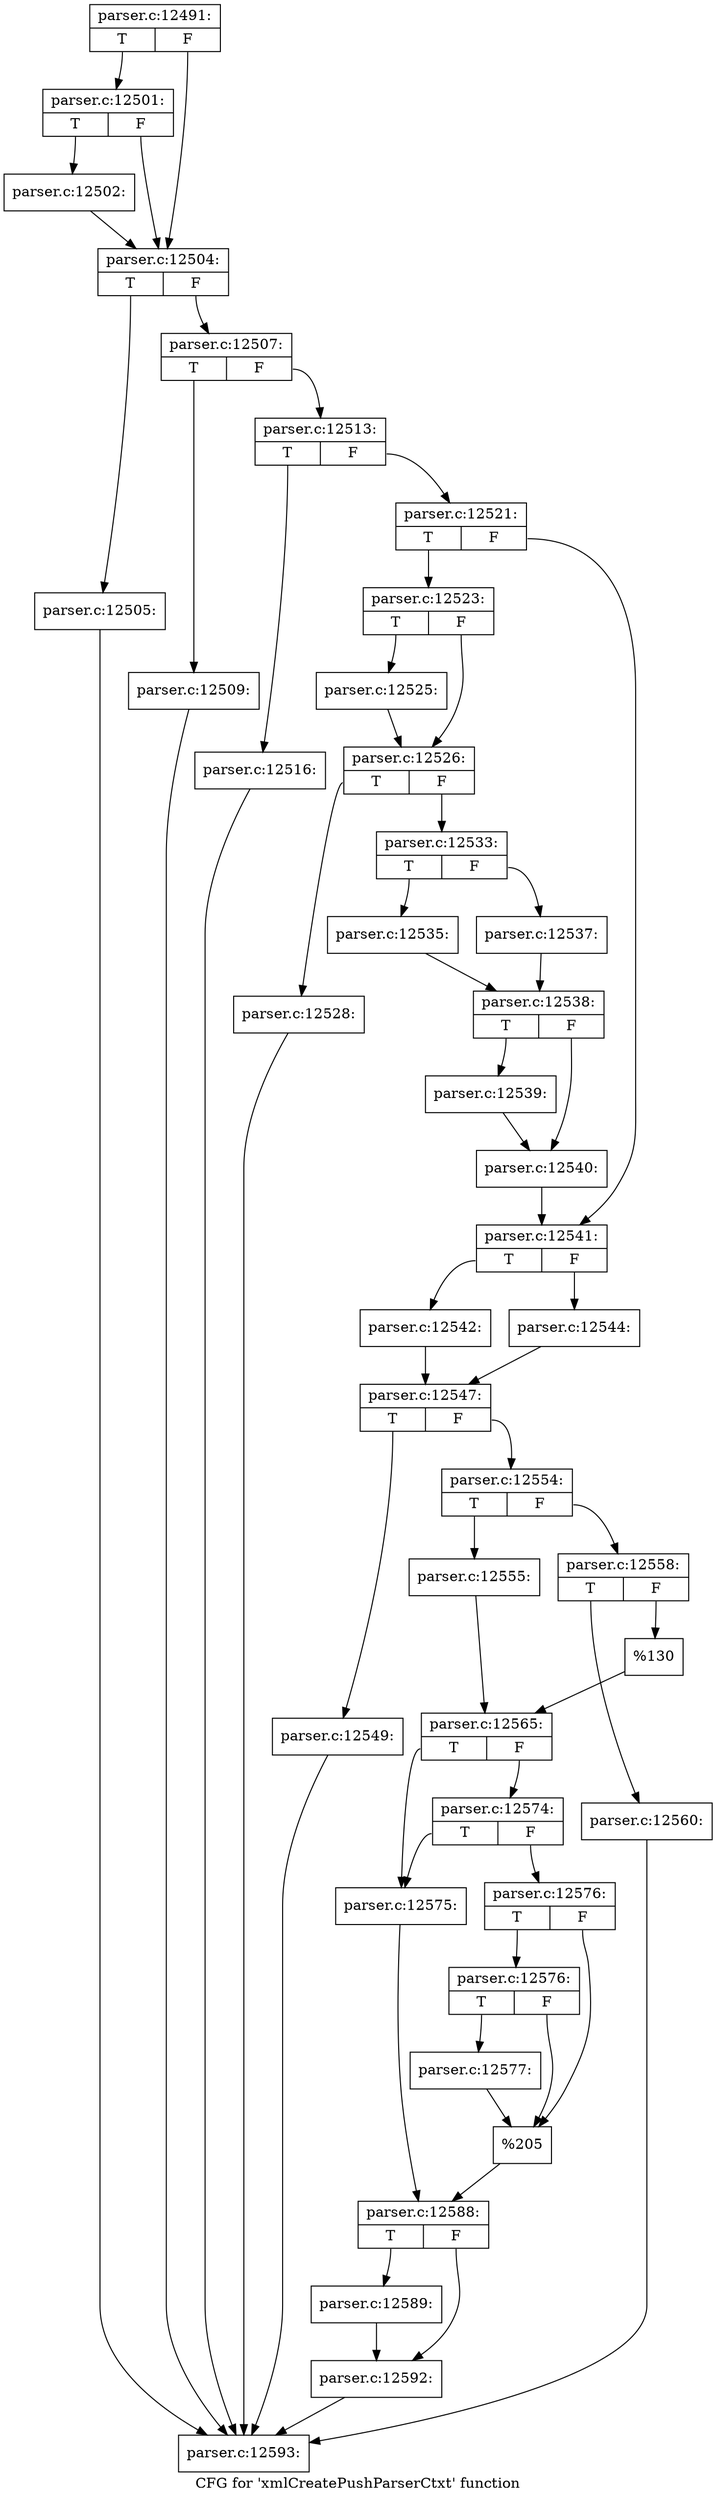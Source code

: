digraph "CFG for 'xmlCreatePushParserCtxt' function" {
	label="CFG for 'xmlCreatePushParserCtxt' function";

	Node0x4903990 [shape=record,label="{parser.c:12491:|{<s0>T|<s1>F}}"];
	Node0x4903990:s0 -> Node0x4906d40;
	Node0x4903990:s1 -> Node0x4906cf0;
	Node0x4906d40 [shape=record,label="{parser.c:12501:|{<s0>T|<s1>F}}"];
	Node0x4906d40:s0 -> Node0x4906ca0;
	Node0x4906d40:s1 -> Node0x4906cf0;
	Node0x4906ca0 [shape=record,label="{parser.c:12502:}"];
	Node0x4906ca0 -> Node0x4906cf0;
	Node0x4906cf0 [shape=record,label="{parser.c:12504:|{<s0>T|<s1>F}}"];
	Node0x4906cf0:s0 -> Node0x4907ea0;
	Node0x4906cf0:s1 -> Node0x4908230;
	Node0x4907ea0 [shape=record,label="{parser.c:12505:}"];
	Node0x4907ea0 -> Node0x48e1c30;
	Node0x4908230 [shape=record,label="{parser.c:12507:|{<s0>T|<s1>F}}"];
	Node0x4908230:s0 -> Node0x49096f0;
	Node0x4908230:s1 -> Node0x4907830;
	Node0x49096f0 [shape=record,label="{parser.c:12509:}"];
	Node0x49096f0 -> Node0x48e1c30;
	Node0x4907830 [shape=record,label="{parser.c:12513:|{<s0>T|<s1>F}}"];
	Node0x4907830:s0 -> Node0x490a020;
	Node0x4907830:s1 -> Node0x490ac20;
	Node0x490a020 [shape=record,label="{parser.c:12516:}"];
	Node0x490a020 -> Node0x48e1c30;
	Node0x490ac20 [shape=record,label="{parser.c:12521:|{<s0>T|<s1>F}}"];
	Node0x490ac20:s0 -> Node0x490b670;
	Node0x490ac20:s1 -> Node0x490b980;
	Node0x490b670 [shape=record,label="{parser.c:12523:|{<s0>T|<s1>F}}"];
	Node0x490b670:s0 -> Node0x490bc10;
	Node0x490b670:s1 -> Node0x490bc60;
	Node0x490bc10 [shape=record,label="{parser.c:12525:}"];
	Node0x490bc10 -> Node0x490bc60;
	Node0x490bc60 [shape=record,label="{parser.c:12526:|{<s0>T|<s1>F}}"];
	Node0x490bc60:s0 -> Node0x490c5e0;
	Node0x490bc60:s1 -> Node0x490d030;
	Node0x490c5e0 [shape=record,label="{parser.c:12528:}"];
	Node0x490c5e0 -> Node0x48e1c30;
	Node0x490d030 [shape=record,label="{parser.c:12533:|{<s0>T|<s1>F}}"];
	Node0x490d030:s0 -> Node0x490de90;
	Node0x490d030:s1 -> Node0x490df30;
	Node0x490de90 [shape=record,label="{parser.c:12535:}"];
	Node0x490de90 -> Node0x490dee0;
	Node0x490df30 [shape=record,label="{parser.c:12537:}"];
	Node0x490df30 -> Node0x490dee0;
	Node0x490dee0 [shape=record,label="{parser.c:12538:|{<s0>T|<s1>F}}"];
	Node0x490dee0:s0 -> Node0x490e6b0;
	Node0x490dee0:s1 -> Node0x490ed10;
	Node0x490e6b0 [shape=record,label="{parser.c:12539:}"];
	Node0x490e6b0 -> Node0x490ed10;
	Node0x490ed10 [shape=record,label="{parser.c:12540:}"];
	Node0x490ed10 -> Node0x490b980;
	Node0x490b980 [shape=record,label="{parser.c:12541:|{<s0>T|<s1>F}}"];
	Node0x490b980:s0 -> Node0x490f3b0;
	Node0x490b980:s1 -> Node0x490f450;
	Node0x490f3b0 [shape=record,label="{parser.c:12542:}"];
	Node0x490f3b0 -> Node0x490f400;
	Node0x490f450 [shape=record,label="{parser.c:12544:}"];
	Node0x490f450 -> Node0x490f400;
	Node0x490f400 [shape=record,label="{parser.c:12547:|{<s0>T|<s1>F}}"];
	Node0x490f400:s0 -> Node0x490fea0;
	Node0x490f400:s1 -> Node0x49101d0;
	Node0x490fea0 [shape=record,label="{parser.c:12549:}"];
	Node0x490fea0 -> Node0x48e1c30;
	Node0x49101d0 [shape=record,label="{parser.c:12554:|{<s0>T|<s1>F}}"];
	Node0x49101d0:s0 -> Node0x4910c50;
	Node0x49101d0:s1 -> Node0x4910cf0;
	Node0x4910c50 [shape=record,label="{parser.c:12555:}"];
	Node0x4910c50 -> Node0x4910ca0;
	Node0x4910cf0 [shape=record,label="{parser.c:12558:|{<s0>T|<s1>F}}"];
	Node0x4910cf0:s0 -> Node0x4911660;
	Node0x4910cf0:s1 -> Node0x4911950;
	Node0x4911660 [shape=record,label="{parser.c:12560:}"];
	Node0x4911660 -> Node0x48e1c30;
	Node0x4911950 [shape=record,label="{%130}"];
	Node0x4911950 -> Node0x4910ca0;
	Node0x4910ca0 [shape=record,label="{parser.c:12565:|{<s0>T|<s1>F}}"];
	Node0x4910ca0:s0 -> Node0x4912860;
	Node0x4910ca0:s1 -> Node0x4912f30;
	Node0x4912f30 [shape=record,label="{parser.c:12574:|{<s0>T|<s1>F}}"];
	Node0x4912f30:s0 -> Node0x4912860;
	Node0x4912f30:s1 -> Node0x4912ee0;
	Node0x4912860 [shape=record,label="{parser.c:12575:}"];
	Node0x4912860 -> Node0x4912ad0;
	Node0x4912ee0 [shape=record,label="{parser.c:12576:|{<s0>T|<s1>F}}"];
	Node0x4912ee0:s0 -> Node0x4913630;
	Node0x4912ee0:s1 -> Node0x49135e0;
	Node0x4913630 [shape=record,label="{parser.c:12576:|{<s0>T|<s1>F}}"];
	Node0x4913630:s0 -> Node0x4913590;
	Node0x4913630:s1 -> Node0x49135e0;
	Node0x4913590 [shape=record,label="{parser.c:12577:}"];
	Node0x4913590 -> Node0x49135e0;
	Node0x49135e0 [shape=record,label="{%205}"];
	Node0x49135e0 -> Node0x4912ad0;
	Node0x4912ad0 [shape=record,label="{parser.c:12588:|{<s0>T|<s1>F}}"];
	Node0x4912ad0:s0 -> Node0x49161e0;
	Node0x4912ad0:s1 -> Node0x4916230;
	Node0x49161e0 [shape=record,label="{parser.c:12589:}"];
	Node0x49161e0 -> Node0x4916230;
	Node0x4916230 [shape=record,label="{parser.c:12592:}"];
	Node0x4916230 -> Node0x48e1c30;
	Node0x48e1c30 [shape=record,label="{parser.c:12593:}"];
}
